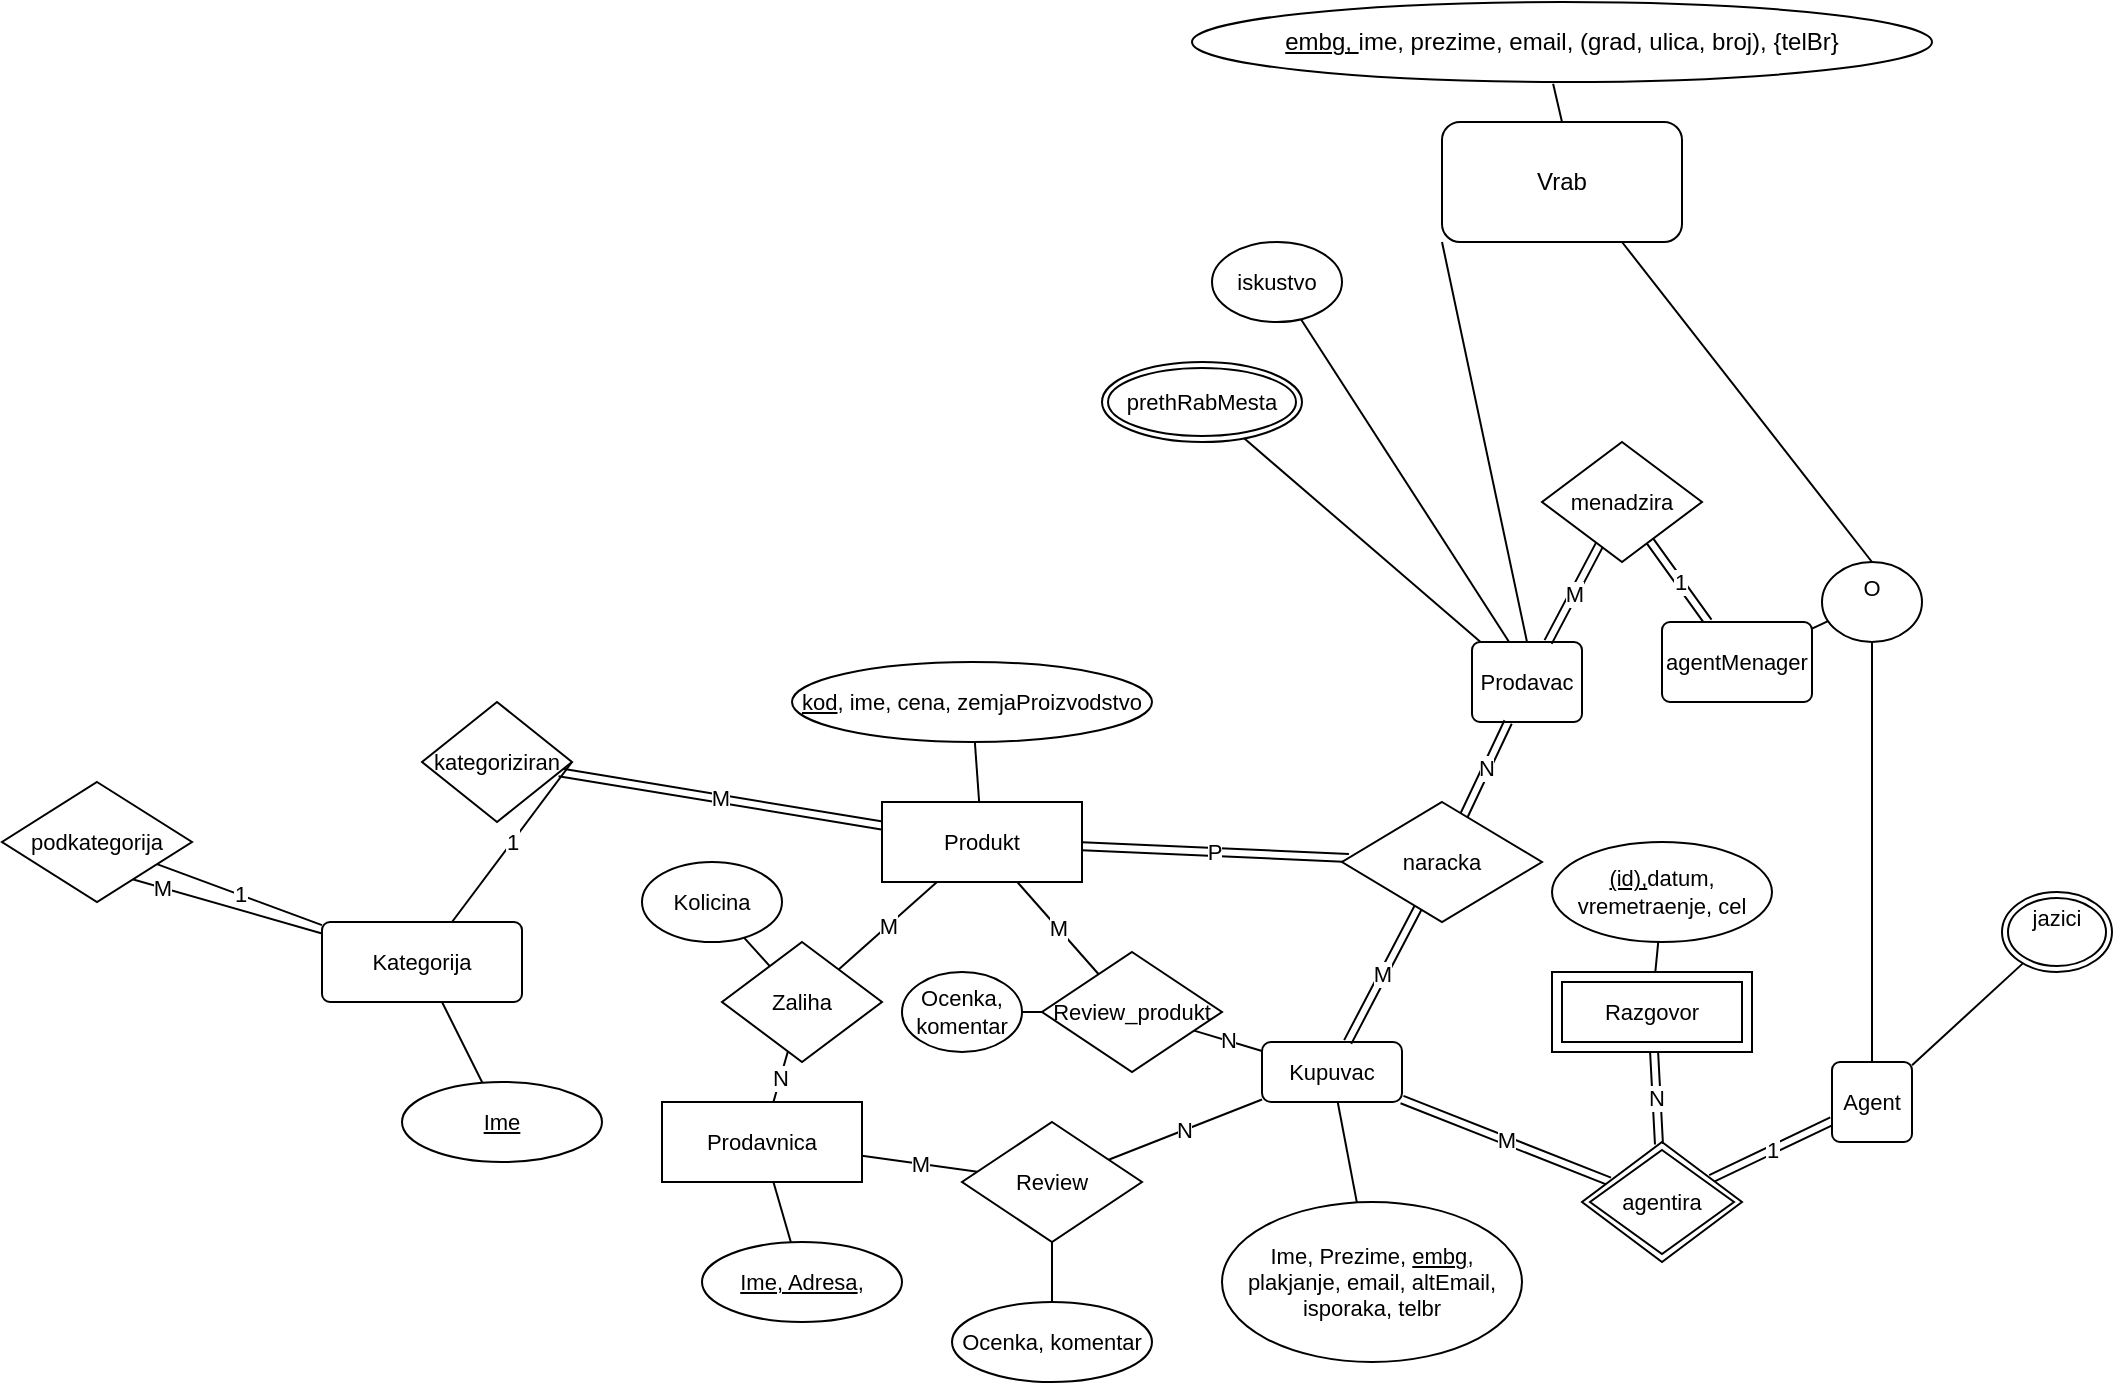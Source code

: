 <mxfile version="22.1.3" type="github">
  <diagram name="Page-1" id="mPfZ95HiW5uyjaMLNJV8">
    <mxGraphModel dx="1523" dy="781" grid="1" gridSize="10" guides="1" tooltips="1" connect="1" arrows="1" fold="1" page="1" pageScale="1" pageWidth="850" pageHeight="1100" math="0" shadow="0">
      <root>
        <mxCell id="0" />
        <mxCell id="1" parent="0" />
        <mxCell id="ai_I7JruXdx6hnsr-R0Y-1" value="Vrab" style="rounded=1;whiteSpace=wrap;html=1;" vertex="1" parent="1">
          <mxGeometry x="300" y="150" width="120" height="60" as="geometry" />
        </mxCell>
        <mxCell id="ai_I7JruXdx6hnsr-R0Y-19" value=" &lt;u&gt;embg, &lt;/u&gt;ime, prezime, email, (grad, ulica, broj), {telBr}" style="ellipse;whiteSpace=wrap;html=1;align=center;" vertex="1" parent="1">
          <mxGeometry x="175" y="90" width="370" height="40" as="geometry" />
        </mxCell>
        <mxCell id="ai_I7JruXdx6hnsr-R0Y-20" style="rounded=0;orthogonalLoop=1;jettySize=auto;html=1;exitX=0.5;exitY=0;exitDx=0;exitDy=0;entryX=0.488;entryY=1.021;entryDx=0;entryDy=0;entryPerimeter=0;endArrow=none;endFill=0;" edge="1" parent="1" source="ai_I7JruXdx6hnsr-R0Y-1" target="ai_I7JruXdx6hnsr-R0Y-19">
          <mxGeometry relative="1" as="geometry" />
        </mxCell>
        <mxCell id="ai_I7JruXdx6hnsr-R0Y-21" value="" style="endArrow=none;html=1;rounded=0;labelBackgroundColor=default;strokeColor=default;align=center;verticalAlign=middle;fontFamily=Helvetica;fontSize=11;fontColor=default;shape=connector;entryX=0;entryY=1;entryDx=0;entryDy=0;exitX=0.5;exitY=0;exitDx=0;exitDy=0;" edge="1" parent="1" source="ai_I7JruXdx6hnsr-R0Y-29" target="ai_I7JruXdx6hnsr-R0Y-1">
          <mxGeometry width="50" height="50" relative="1" as="geometry">
            <mxPoint x="250" y="260" as="sourcePoint" />
            <mxPoint x="280" y="240" as="targetPoint" />
          </mxGeometry>
        </mxCell>
        <mxCell id="ai_I7JruXdx6hnsr-R0Y-22" value="" style="endArrow=none;html=1;rounded=0;labelBackgroundColor=default;strokeColor=default;align=center;verticalAlign=middle;fontFamily=Helvetica;fontSize=11;fontColor=default;shape=connector;entryX=0.75;entryY=1;entryDx=0;entryDy=0;exitX=0.5;exitY=0;exitDx=0;exitDy=0;" edge="1" parent="1" source="ai_I7JruXdx6hnsr-R0Y-23" target="ai_I7JruXdx6hnsr-R0Y-1">
          <mxGeometry width="50" height="50" relative="1" as="geometry">
            <mxPoint x="390" y="250" as="sourcePoint" />
            <mxPoint x="420" y="240" as="targetPoint" />
          </mxGeometry>
        </mxCell>
        <mxCell id="ai_I7JruXdx6hnsr-R0Y-26" style="edgeStyle=none;shape=connector;rounded=0;orthogonalLoop=1;jettySize=auto;html=1;labelBackgroundColor=default;strokeColor=default;align=center;verticalAlign=middle;fontFamily=Helvetica;fontSize=11;fontColor=default;endArrow=none;endFill=0;" edge="1" parent="1" source="ai_I7JruXdx6hnsr-R0Y-23" target="ai_I7JruXdx6hnsr-R0Y-25">
          <mxGeometry relative="1" as="geometry" />
        </mxCell>
        <mxCell id="ai_I7JruXdx6hnsr-R0Y-28" style="edgeStyle=none;shape=connector;rounded=0;orthogonalLoop=1;jettySize=auto;html=1;labelBackgroundColor=default;strokeColor=default;align=center;verticalAlign=middle;fontFamily=Helvetica;fontSize=11;fontColor=default;endArrow=none;endFill=0;" edge="1" parent="1" source="ai_I7JruXdx6hnsr-R0Y-23" target="ai_I7JruXdx6hnsr-R0Y-27">
          <mxGeometry relative="1" as="geometry">
            <mxPoint x="330" y="340" as="targetPoint" />
          </mxGeometry>
        </mxCell>
        <mxCell id="ai_I7JruXdx6hnsr-R0Y-23" value="&lt;div&gt;O&lt;/div&gt;&lt;div&gt;&lt;br&gt;&lt;/div&gt;" style="ellipse;whiteSpace=wrap;html=1;fontFamily=Helvetica;fontSize=11;fontColor=default;" vertex="1" parent="1">
          <mxGeometry x="490" y="370" width="50" height="40" as="geometry" />
        </mxCell>
        <mxCell id="ai_I7JruXdx6hnsr-R0Y-37" style="edgeStyle=none;shape=connector;rounded=0;orthogonalLoop=1;jettySize=auto;html=1;labelBackgroundColor=default;strokeColor=default;align=center;verticalAlign=middle;fontFamily=Helvetica;fontSize=11;fontColor=default;endArrow=none;endFill=0;" edge="1" parent="1" source="ai_I7JruXdx6hnsr-R0Y-25" target="ai_I7JruXdx6hnsr-R0Y-36">
          <mxGeometry relative="1" as="geometry" />
        </mxCell>
        <mxCell id="ai_I7JruXdx6hnsr-R0Y-77" value="1" style="edgeStyle=none;shape=link;rounded=0;orthogonalLoop=1;jettySize=auto;html=1;labelBackgroundColor=default;strokeColor=default;align=center;verticalAlign=middle;fontFamily=Helvetica;fontSize=11;fontColor=default;endArrow=none;endFill=0;" edge="1" parent="1" source="ai_I7JruXdx6hnsr-R0Y-25" target="ai_I7JruXdx6hnsr-R0Y-76">
          <mxGeometry relative="1" as="geometry" />
        </mxCell>
        <mxCell id="ai_I7JruXdx6hnsr-R0Y-25" value="Agent" style="rounded=1;arcSize=10;whiteSpace=wrap;html=1;align=center;fontFamily=Helvetica;fontSize=11;fontColor=default;" vertex="1" parent="1">
          <mxGeometry x="495" y="620" width="40" height="40" as="geometry" />
        </mxCell>
        <mxCell id="ai_I7JruXdx6hnsr-R0Y-40" value="1" style="edgeStyle=none;shape=link;rounded=0;orthogonalLoop=1;jettySize=auto;html=1;labelBackgroundColor=default;strokeColor=default;align=center;verticalAlign=middle;fontFamily=Helvetica;fontSize=11;fontColor=default;endArrow=none;endFill=0;" edge="1" parent="1" source="ai_I7JruXdx6hnsr-R0Y-27" target="ai_I7JruXdx6hnsr-R0Y-39">
          <mxGeometry relative="1" as="geometry" />
        </mxCell>
        <mxCell id="ai_I7JruXdx6hnsr-R0Y-27" value="agentMenager" style="rounded=1;arcSize=10;whiteSpace=wrap;html=1;align=center;fontFamily=Helvetica;fontSize=11;fontColor=default;" vertex="1" parent="1">
          <mxGeometry x="410" y="400" width="75" height="40" as="geometry" />
        </mxCell>
        <mxCell id="ai_I7JruXdx6hnsr-R0Y-31" style="edgeStyle=none;shape=connector;rounded=0;orthogonalLoop=1;jettySize=auto;html=1;labelBackgroundColor=default;strokeColor=default;align=center;verticalAlign=middle;fontFamily=Helvetica;fontSize=11;fontColor=default;endArrow=none;endFill=0;" edge="1" parent="1" target="ai_I7JruXdx6hnsr-R0Y-30">
          <mxGeometry relative="1" as="geometry">
            <mxPoint x="340" y="420" as="sourcePoint" />
          </mxGeometry>
        </mxCell>
        <mxCell id="ai_I7JruXdx6hnsr-R0Y-34" style="edgeStyle=none;shape=connector;rounded=0;orthogonalLoop=1;jettySize=auto;html=1;labelBackgroundColor=default;strokeColor=default;align=center;verticalAlign=middle;fontFamily=Helvetica;fontSize=11;fontColor=default;endArrow=none;endFill=0;" edge="1" parent="1" source="ai_I7JruXdx6hnsr-R0Y-29" target="ai_I7JruXdx6hnsr-R0Y-33">
          <mxGeometry relative="1" as="geometry" />
        </mxCell>
        <mxCell id="ai_I7JruXdx6hnsr-R0Y-29" value="Prodavac" style="rounded=1;arcSize=10;whiteSpace=wrap;html=1;align=center;fontFamily=Helvetica;fontSize=11;fontColor=default;" vertex="1" parent="1">
          <mxGeometry x="315" y="410" width="55" height="40" as="geometry" />
        </mxCell>
        <mxCell id="ai_I7JruXdx6hnsr-R0Y-30" value="iskustvo" style="ellipse;whiteSpace=wrap;html=1;align=center;fontFamily=Helvetica;fontSize=11;fontColor=default;" vertex="1" parent="1">
          <mxGeometry x="185" y="210" width="65" height="40" as="geometry" />
        </mxCell>
        <mxCell id="ai_I7JruXdx6hnsr-R0Y-33" value="prethRabMesta" style="ellipse;shape=doubleEllipse;margin=3;whiteSpace=wrap;html=1;align=center;fontFamily=Helvetica;fontSize=11;fontColor=default;" vertex="1" parent="1">
          <mxGeometry x="130" y="270" width="100" height="40" as="geometry" />
        </mxCell>
        <mxCell id="ai_I7JruXdx6hnsr-R0Y-36" value="&lt;div&gt;jazici&lt;/div&gt;&lt;div&gt;&lt;br&gt;&lt;/div&gt;" style="ellipse;shape=doubleEllipse;margin=3;whiteSpace=wrap;html=1;align=center;fontFamily=Helvetica;fontSize=11;fontColor=default;" vertex="1" parent="1">
          <mxGeometry x="580" y="535" width="55" height="40" as="geometry" />
        </mxCell>
        <mxCell id="ai_I7JruXdx6hnsr-R0Y-39" value="menadzira" style="shape=rhombus;perimeter=rhombusPerimeter;whiteSpace=wrap;html=1;align=center;fontFamily=Helvetica;fontSize=11;fontColor=default;" vertex="1" parent="1">
          <mxGeometry x="350" y="310" width="80" height="60" as="geometry" />
        </mxCell>
        <mxCell id="ai_I7JruXdx6hnsr-R0Y-41" value="M" style="edgeStyle=none;shape=link;rounded=0;orthogonalLoop=1;jettySize=auto;html=1;labelBackgroundColor=default;strokeColor=default;align=center;verticalAlign=middle;fontFamily=Helvetica;fontSize=11;fontColor=default;endArrow=none;endFill=0;" edge="1" parent="1" source="ai_I7JruXdx6hnsr-R0Y-29" target="ai_I7JruXdx6hnsr-R0Y-39">
          <mxGeometry relative="1" as="geometry" />
        </mxCell>
        <mxCell id="ai_I7JruXdx6hnsr-R0Y-44" style="edgeStyle=none;shape=connector;rounded=0;orthogonalLoop=1;jettySize=auto;html=1;labelBackgroundColor=default;strokeColor=default;align=center;verticalAlign=middle;fontFamily=Helvetica;fontSize=11;fontColor=default;endArrow=none;endFill=0;" edge="1" parent="1" source="ai_I7JruXdx6hnsr-R0Y-42" target="ai_I7JruXdx6hnsr-R0Y-43">
          <mxGeometry relative="1" as="geometry" />
        </mxCell>
        <mxCell id="ai_I7JruXdx6hnsr-R0Y-54" value="M" style="edgeStyle=none;rounded=0;orthogonalLoop=1;jettySize=auto;html=1;labelBackgroundColor=default;strokeColor=default;align=center;verticalAlign=middle;fontFamily=Helvetica;fontSize=11;fontColor=default;endArrow=none;endFill=0;" edge="1" parent="1" source="ai_I7JruXdx6hnsr-R0Y-42" target="ai_I7JruXdx6hnsr-R0Y-50">
          <mxGeometry relative="1" as="geometry" />
        </mxCell>
        <mxCell id="ai_I7JruXdx6hnsr-R0Y-42" value="&lt;div&gt;Produkt&lt;/div&gt;" style="whiteSpace=wrap;html=1;align=center;fontFamily=Helvetica;fontSize=11;fontColor=default;" vertex="1" parent="1">
          <mxGeometry x="20" y="490" width="100" height="40" as="geometry" />
        </mxCell>
        <mxCell id="ai_I7JruXdx6hnsr-R0Y-43" value="&lt;u&gt;kod&lt;/u&gt;, ime, cena, zemjaProizvodstvo" style="ellipse;whiteSpace=wrap;html=1;align=center;fontFamily=Helvetica;fontSize=11;fontColor=default;" vertex="1" parent="1">
          <mxGeometry x="-25" y="420" width="180" height="40" as="geometry" />
        </mxCell>
        <mxCell id="ai_I7JruXdx6hnsr-R0Y-53" value="N" style="edgeStyle=none;shape=connector;rounded=0;orthogonalLoop=1;jettySize=auto;html=1;labelBackgroundColor=default;strokeColor=default;align=center;verticalAlign=middle;fontFamily=Helvetica;fontSize=11;fontColor=default;endArrow=none;endFill=0;" edge="1" parent="1" source="ai_I7JruXdx6hnsr-R0Y-45" target="ai_I7JruXdx6hnsr-R0Y-50">
          <mxGeometry relative="1" as="geometry" />
        </mxCell>
        <mxCell id="ai_I7JruXdx6hnsr-R0Y-92" value="M" style="edgeStyle=none;shape=connector;rounded=0;orthogonalLoop=1;jettySize=auto;html=1;labelBackgroundColor=default;strokeColor=default;align=center;verticalAlign=middle;fontFamily=Helvetica;fontSize=11;fontColor=default;endArrow=none;endFill=0;" edge="1" parent="1" source="ai_I7JruXdx6hnsr-R0Y-45" target="ai_I7JruXdx6hnsr-R0Y-87">
          <mxGeometry relative="1" as="geometry" />
        </mxCell>
        <mxCell id="ai_I7JruXdx6hnsr-R0Y-45" value="Prodavnica" style="whiteSpace=wrap;html=1;align=center;fontFamily=Helvetica;fontSize=11;fontColor=default;" vertex="1" parent="1">
          <mxGeometry x="-90" y="640" width="100" height="40" as="geometry" />
        </mxCell>
        <mxCell id="ai_I7JruXdx6hnsr-R0Y-48" style="edgeStyle=none;shape=connector;rounded=0;orthogonalLoop=1;jettySize=auto;html=1;labelBackgroundColor=default;strokeColor=default;align=center;verticalAlign=middle;fontFamily=Helvetica;fontSize=11;fontColor=default;endArrow=none;endFill=0;" edge="1" parent="1" source="ai_I7JruXdx6hnsr-R0Y-46" target="ai_I7JruXdx6hnsr-R0Y-45">
          <mxGeometry relative="1" as="geometry" />
        </mxCell>
        <mxCell id="ai_I7JruXdx6hnsr-R0Y-46" value="&lt;u&gt;Ime, Adresa&lt;/u&gt;, " style="ellipse;whiteSpace=wrap;html=1;align=center;fontFamily=Helvetica;fontSize=11;fontColor=default;" vertex="1" parent="1">
          <mxGeometry x="-70" y="710" width="100" height="40" as="geometry" />
        </mxCell>
        <mxCell id="ai_I7JruXdx6hnsr-R0Y-52" style="edgeStyle=none;shape=connector;rounded=0;orthogonalLoop=1;jettySize=auto;html=1;labelBackgroundColor=default;strokeColor=default;align=center;verticalAlign=middle;fontFamily=Helvetica;fontSize=11;fontColor=default;endArrow=none;endFill=0;" edge="1" parent="1" source="ai_I7JruXdx6hnsr-R0Y-50" target="ai_I7JruXdx6hnsr-R0Y-51">
          <mxGeometry relative="1" as="geometry" />
        </mxCell>
        <mxCell id="ai_I7JruXdx6hnsr-R0Y-50" value="Zaliha" style="shape=rhombus;perimeter=rhombusPerimeter;whiteSpace=wrap;html=1;align=center;fontFamily=Helvetica;fontSize=11;fontColor=default;" vertex="1" parent="1">
          <mxGeometry x="-60" y="560" width="80" height="60" as="geometry" />
        </mxCell>
        <mxCell id="ai_I7JruXdx6hnsr-R0Y-51" value="Kolicina" style="ellipse;whiteSpace=wrap;html=1;align=center;fontFamily=Helvetica;fontSize=11;fontColor=default;" vertex="1" parent="1">
          <mxGeometry x="-100" y="520" width="70" height="40" as="geometry" />
        </mxCell>
        <mxCell id="ai_I7JruXdx6hnsr-R0Y-60" value="1" style="edgeStyle=none;shape=connector;rounded=0;orthogonalLoop=1;jettySize=auto;html=1;labelBackgroundColor=default;strokeColor=default;align=center;verticalAlign=middle;fontFamily=Helvetica;fontSize=11;fontColor=default;endArrow=none;endFill=0;" edge="1" parent="1" source="ai_I7JruXdx6hnsr-R0Y-55" target="ai_I7JruXdx6hnsr-R0Y-59">
          <mxGeometry relative="1" as="geometry" />
        </mxCell>
        <mxCell id="ai_I7JruXdx6hnsr-R0Y-55" value="Kategorija" style="rounded=1;arcSize=10;whiteSpace=wrap;html=1;align=center;fontFamily=Helvetica;fontSize=11;fontColor=default;" vertex="1" parent="1">
          <mxGeometry x="-260" y="550" width="100" height="40" as="geometry" />
        </mxCell>
        <mxCell id="ai_I7JruXdx6hnsr-R0Y-56" value="&lt;u&gt;Ime&lt;/u&gt;" style="ellipse;whiteSpace=wrap;html=1;align=center;fontFamily=Helvetica;fontSize=11;fontColor=default;" vertex="1" parent="1">
          <mxGeometry x="-220" y="630" width="100" height="40" as="geometry" />
        </mxCell>
        <mxCell id="ai_I7JruXdx6hnsr-R0Y-57" style="edgeStyle=none;shape=connector;rounded=0;orthogonalLoop=1;jettySize=auto;html=1;labelBackgroundColor=default;strokeColor=default;align=center;verticalAlign=middle;fontFamily=Helvetica;fontSize=11;fontColor=default;endArrow=none;endFill=0;" edge="1" parent="1" source="ai_I7JruXdx6hnsr-R0Y-56" target="ai_I7JruXdx6hnsr-R0Y-55">
          <mxGeometry relative="1" as="geometry" />
        </mxCell>
        <mxCell id="ai_I7JruXdx6hnsr-R0Y-61" value="M" style="edgeStyle=none;shape=connector;rounded=0;orthogonalLoop=1;jettySize=auto;html=1;exitX=0;exitY=0.5;exitDx=0;exitDy=0;labelBackgroundColor=default;strokeColor=default;align=center;verticalAlign=middle;fontFamily=Helvetica;fontSize=11;fontColor=default;endArrow=none;endFill=0;" edge="1" parent="1" source="ai_I7JruXdx6hnsr-R0Y-59" target="ai_I7JruXdx6hnsr-R0Y-55">
          <mxGeometry relative="1" as="geometry" />
        </mxCell>
        <mxCell id="ai_I7JruXdx6hnsr-R0Y-59" value="podkategorija" style="shape=rhombus;perimeter=rhombusPerimeter;whiteSpace=wrap;html=1;align=center;fontFamily=Helvetica;fontSize=11;fontColor=default;" vertex="1" parent="1">
          <mxGeometry x="-420" y="480" width="95" height="60" as="geometry" />
        </mxCell>
        <mxCell id="ai_I7JruXdx6hnsr-R0Y-63" value="1" style="edgeStyle=none;rounded=0;orthogonalLoop=1;jettySize=auto;html=1;exitX=1;exitY=0.5;exitDx=0;exitDy=0;labelBackgroundColor=default;strokeColor=default;align=center;verticalAlign=middle;fontFamily=Helvetica;fontSize=11;fontColor=default;endArrow=none;endFill=0;" edge="1" parent="1" source="ai_I7JruXdx6hnsr-R0Y-62" target="ai_I7JruXdx6hnsr-R0Y-55">
          <mxGeometry x="-0.009" relative="1" as="geometry">
            <mxPoint as="offset" />
          </mxGeometry>
        </mxCell>
        <mxCell id="ai_I7JruXdx6hnsr-R0Y-64" value="M" style="edgeStyle=none;shape=link;rounded=0;orthogonalLoop=1;jettySize=auto;html=1;labelBackgroundColor=default;strokeColor=default;align=center;verticalAlign=middle;fontFamily=Helvetica;fontSize=11;fontColor=default;endArrow=none;endFill=0;" edge="1" parent="1" source="ai_I7JruXdx6hnsr-R0Y-62" target="ai_I7JruXdx6hnsr-R0Y-42">
          <mxGeometry relative="1" as="geometry" />
        </mxCell>
        <mxCell id="ai_I7JruXdx6hnsr-R0Y-62" value="kategoriziran" style="shape=rhombus;perimeter=rhombusPerimeter;whiteSpace=wrap;html=1;align=center;fontFamily=Helvetica;fontSize=11;fontColor=default;" vertex="1" parent="1">
          <mxGeometry x="-210" y="440" width="75" height="60" as="geometry" />
        </mxCell>
        <mxCell id="ai_I7JruXdx6hnsr-R0Y-65" style="edgeStyle=none;shape=connector;rounded=0;orthogonalLoop=1;jettySize=auto;html=1;exitX=1;exitY=0.5;exitDx=0;exitDy=0;labelBackgroundColor=default;strokeColor=default;align=center;verticalAlign=middle;fontFamily=Helvetica;fontSize=11;fontColor=default;endArrow=none;endFill=0;" edge="1" parent="1" source="ai_I7JruXdx6hnsr-R0Y-62" target="ai_I7JruXdx6hnsr-R0Y-62">
          <mxGeometry relative="1" as="geometry" />
        </mxCell>
        <mxCell id="ai_I7JruXdx6hnsr-R0Y-69" style="edgeStyle=none;shape=connector;rounded=0;orthogonalLoop=1;jettySize=auto;html=1;labelBackgroundColor=default;strokeColor=default;align=center;verticalAlign=middle;fontFamily=Helvetica;fontSize=11;fontColor=default;endArrow=none;endFill=0;" edge="1" parent="1" source="ai_I7JruXdx6hnsr-R0Y-67" target="ai_I7JruXdx6hnsr-R0Y-68">
          <mxGeometry relative="1" as="geometry" />
        </mxCell>
        <mxCell id="ai_I7JruXdx6hnsr-R0Y-67" value="Kupuvac" style="rounded=1;whiteSpace=wrap;html=1;fontFamily=Helvetica;fontSize=11;fontColor=default;" vertex="1" parent="1">
          <mxGeometry x="210" y="610" width="70" height="30" as="geometry" />
        </mxCell>
        <mxCell id="ai_I7JruXdx6hnsr-R0Y-68" value="Ime, Prezime, &lt;u&gt;embg&lt;/u&gt;, plakjanje, email, altEmail, isporaka, telbr" style="ellipse;whiteSpace=wrap;html=1;align=center;fontFamily=Helvetica;fontSize=11;fontColor=default;" vertex="1" parent="1">
          <mxGeometry x="190" y="690" width="150" height="80" as="geometry" />
        </mxCell>
        <mxCell id="ai_I7JruXdx6hnsr-R0Y-73" value="N" style="edgeStyle=none;shape=link;rounded=0;orthogonalLoop=1;jettySize=auto;html=1;labelBackgroundColor=default;strokeColor=default;align=center;verticalAlign=middle;fontFamily=Helvetica;fontSize=11;fontColor=default;endArrow=none;endFill=0;" edge="1" parent="1" source="ai_I7JruXdx6hnsr-R0Y-72" target="ai_I7JruXdx6hnsr-R0Y-29">
          <mxGeometry relative="1" as="geometry" />
        </mxCell>
        <mxCell id="ai_I7JruXdx6hnsr-R0Y-74" value="P" style="edgeStyle=none;shape=link;rounded=0;orthogonalLoop=1;jettySize=auto;html=1;labelBackgroundColor=default;strokeColor=default;align=center;verticalAlign=middle;fontFamily=Helvetica;fontSize=11;fontColor=default;endArrow=none;endFill=0;" edge="1" parent="1" source="ai_I7JruXdx6hnsr-R0Y-72" target="ai_I7JruXdx6hnsr-R0Y-42">
          <mxGeometry relative="1" as="geometry" />
        </mxCell>
        <mxCell id="ai_I7JruXdx6hnsr-R0Y-75" value="M" style="edgeStyle=none;shape=link;rounded=0;orthogonalLoop=1;jettySize=auto;html=1;labelBackgroundColor=default;strokeColor=default;align=center;verticalAlign=middle;fontFamily=Helvetica;fontSize=11;fontColor=default;endArrow=none;endFill=0;" edge="1" parent="1" source="ai_I7JruXdx6hnsr-R0Y-72" target="ai_I7JruXdx6hnsr-R0Y-67">
          <mxGeometry relative="1" as="geometry" />
        </mxCell>
        <mxCell id="ai_I7JruXdx6hnsr-R0Y-72" value="naracka" style="shape=rhombus;perimeter=rhombusPerimeter;whiteSpace=wrap;html=1;align=center;fontFamily=Helvetica;fontSize=11;fontColor=default;" vertex="1" parent="1">
          <mxGeometry x="250" y="490" width="100" height="60" as="geometry" />
        </mxCell>
        <mxCell id="ai_I7JruXdx6hnsr-R0Y-79" value="M" style="edgeStyle=none;shape=link;rounded=0;orthogonalLoop=1;jettySize=auto;html=1;labelBackgroundColor=default;strokeColor=default;align=center;verticalAlign=middle;fontFamily=Helvetica;fontSize=11;fontColor=default;endArrow=none;endFill=0;" edge="1" parent="1" source="ai_I7JruXdx6hnsr-R0Y-76" target="ai_I7JruXdx6hnsr-R0Y-67">
          <mxGeometry relative="1" as="geometry" />
        </mxCell>
        <mxCell id="ai_I7JruXdx6hnsr-R0Y-76" value="agentira" style="shape=rhombus;perimeter=rhombusPerimeter;whiteSpace=wrap;html=1;align=center;fontFamily=Helvetica;fontSize=11;fontColor=default;double=1;" vertex="1" parent="1">
          <mxGeometry x="370" y="660" width="80" height="60" as="geometry" />
        </mxCell>
        <mxCell id="ai_I7JruXdx6hnsr-R0Y-84" value="N" style="edgeStyle=none;shape=link;rounded=0;orthogonalLoop=1;jettySize=auto;html=1;labelBackgroundColor=default;strokeColor=default;align=center;verticalAlign=middle;fontFamily=Helvetica;fontSize=11;fontColor=default;endArrow=none;endFill=0;" edge="1" parent="1" source="ai_I7JruXdx6hnsr-R0Y-83" target="ai_I7JruXdx6hnsr-R0Y-76">
          <mxGeometry relative="1" as="geometry" />
        </mxCell>
        <mxCell id="ai_I7JruXdx6hnsr-R0Y-83" value="Razgovor" style="shape=ext;margin=3;double=1;whiteSpace=wrap;html=1;align=center;fontFamily=Helvetica;fontSize=11;fontColor=default;" vertex="1" parent="1">
          <mxGeometry x="355" y="575" width="100" height="40" as="geometry" />
        </mxCell>
        <mxCell id="ai_I7JruXdx6hnsr-R0Y-86" style="edgeStyle=none;shape=connector;rounded=0;orthogonalLoop=1;jettySize=auto;html=1;labelBackgroundColor=default;strokeColor=default;align=center;verticalAlign=middle;fontFamily=Helvetica;fontSize=11;fontColor=default;endArrow=none;endFill=0;" edge="1" parent="1" source="ai_I7JruXdx6hnsr-R0Y-85" target="ai_I7JruXdx6hnsr-R0Y-83">
          <mxGeometry relative="1" as="geometry" />
        </mxCell>
        <mxCell id="ai_I7JruXdx6hnsr-R0Y-85" value="&lt;u&gt;(id),&lt;/u&gt;datum, vremetraenje, cel" style="ellipse;whiteSpace=wrap;html=1;align=center;fontFamily=Helvetica;fontSize=11;fontColor=default;" vertex="1" parent="1">
          <mxGeometry x="355" y="510" width="110" height="50" as="geometry" />
        </mxCell>
        <mxCell id="ai_I7JruXdx6hnsr-R0Y-90" value="N" style="edgeStyle=none;shape=connector;rounded=0;orthogonalLoop=1;jettySize=auto;html=1;labelBackgroundColor=default;strokeColor=default;align=center;verticalAlign=middle;fontFamily=Helvetica;fontSize=11;fontColor=default;endArrow=none;endFill=0;" edge="1" parent="1" source="ai_I7JruXdx6hnsr-R0Y-87" target="ai_I7JruXdx6hnsr-R0Y-67">
          <mxGeometry relative="1" as="geometry" />
        </mxCell>
        <mxCell id="ai_I7JruXdx6hnsr-R0Y-87" value="Review" style="shape=rhombus;perimeter=rhombusPerimeter;whiteSpace=wrap;html=1;align=center;fontFamily=Helvetica;fontSize=11;fontColor=default;" vertex="1" parent="1">
          <mxGeometry x="60" y="650" width="90" height="60" as="geometry" />
        </mxCell>
        <mxCell id="ai_I7JruXdx6hnsr-R0Y-91" style="edgeStyle=none;shape=connector;rounded=0;orthogonalLoop=1;jettySize=auto;html=1;labelBackgroundColor=default;strokeColor=default;align=center;verticalAlign=middle;fontFamily=Helvetica;fontSize=11;fontColor=default;endArrow=none;endFill=0;" edge="1" parent="1" source="ai_I7JruXdx6hnsr-R0Y-89" target="ai_I7JruXdx6hnsr-R0Y-87">
          <mxGeometry relative="1" as="geometry" />
        </mxCell>
        <mxCell id="ai_I7JruXdx6hnsr-R0Y-89" value="Ocenka, komentar" style="ellipse;whiteSpace=wrap;html=1;align=center;fontFamily=Helvetica;fontSize=11;fontColor=default;" vertex="1" parent="1">
          <mxGeometry x="55" y="740" width="100" height="40" as="geometry" />
        </mxCell>
        <mxCell id="ai_I7JruXdx6hnsr-R0Y-94" value="N" style="edgeStyle=none;shape=connector;rounded=0;orthogonalLoop=1;jettySize=auto;html=1;labelBackgroundColor=default;strokeColor=default;align=center;verticalAlign=middle;fontFamily=Helvetica;fontSize=11;fontColor=default;endArrow=none;endFill=0;" edge="1" parent="1" source="ai_I7JruXdx6hnsr-R0Y-93" target="ai_I7JruXdx6hnsr-R0Y-67">
          <mxGeometry relative="1" as="geometry" />
        </mxCell>
        <mxCell id="ai_I7JruXdx6hnsr-R0Y-95" value="M" style="edgeStyle=none;shape=connector;rounded=0;orthogonalLoop=1;jettySize=auto;html=1;labelBackgroundColor=default;strokeColor=default;align=center;verticalAlign=middle;fontFamily=Helvetica;fontSize=11;fontColor=default;endArrow=none;endFill=0;" edge="1" parent="1" source="ai_I7JruXdx6hnsr-R0Y-93" target="ai_I7JruXdx6hnsr-R0Y-42">
          <mxGeometry relative="1" as="geometry" />
        </mxCell>
        <mxCell id="ai_I7JruXdx6hnsr-R0Y-93" value="Review_produkt" style="shape=rhombus;perimeter=rhombusPerimeter;whiteSpace=wrap;html=1;align=center;fontFamily=Helvetica;fontSize=11;fontColor=default;" vertex="1" parent="1">
          <mxGeometry x="100" y="565" width="90" height="60" as="geometry" />
        </mxCell>
        <mxCell id="ai_I7JruXdx6hnsr-R0Y-97" style="edgeStyle=none;shape=connector;rounded=0;orthogonalLoop=1;jettySize=auto;html=1;labelBackgroundColor=default;strokeColor=default;align=center;verticalAlign=middle;fontFamily=Helvetica;fontSize=11;fontColor=default;endArrow=none;endFill=0;" edge="1" parent="1" source="ai_I7JruXdx6hnsr-R0Y-96" target="ai_I7JruXdx6hnsr-R0Y-93">
          <mxGeometry relative="1" as="geometry" />
        </mxCell>
        <mxCell id="ai_I7JruXdx6hnsr-R0Y-96" value="Ocenka, komentar" style="ellipse;whiteSpace=wrap;html=1;align=center;fontFamily=Helvetica;fontSize=11;fontColor=default;" vertex="1" parent="1">
          <mxGeometry x="30" y="575" width="60" height="40" as="geometry" />
        </mxCell>
      </root>
    </mxGraphModel>
  </diagram>
</mxfile>
